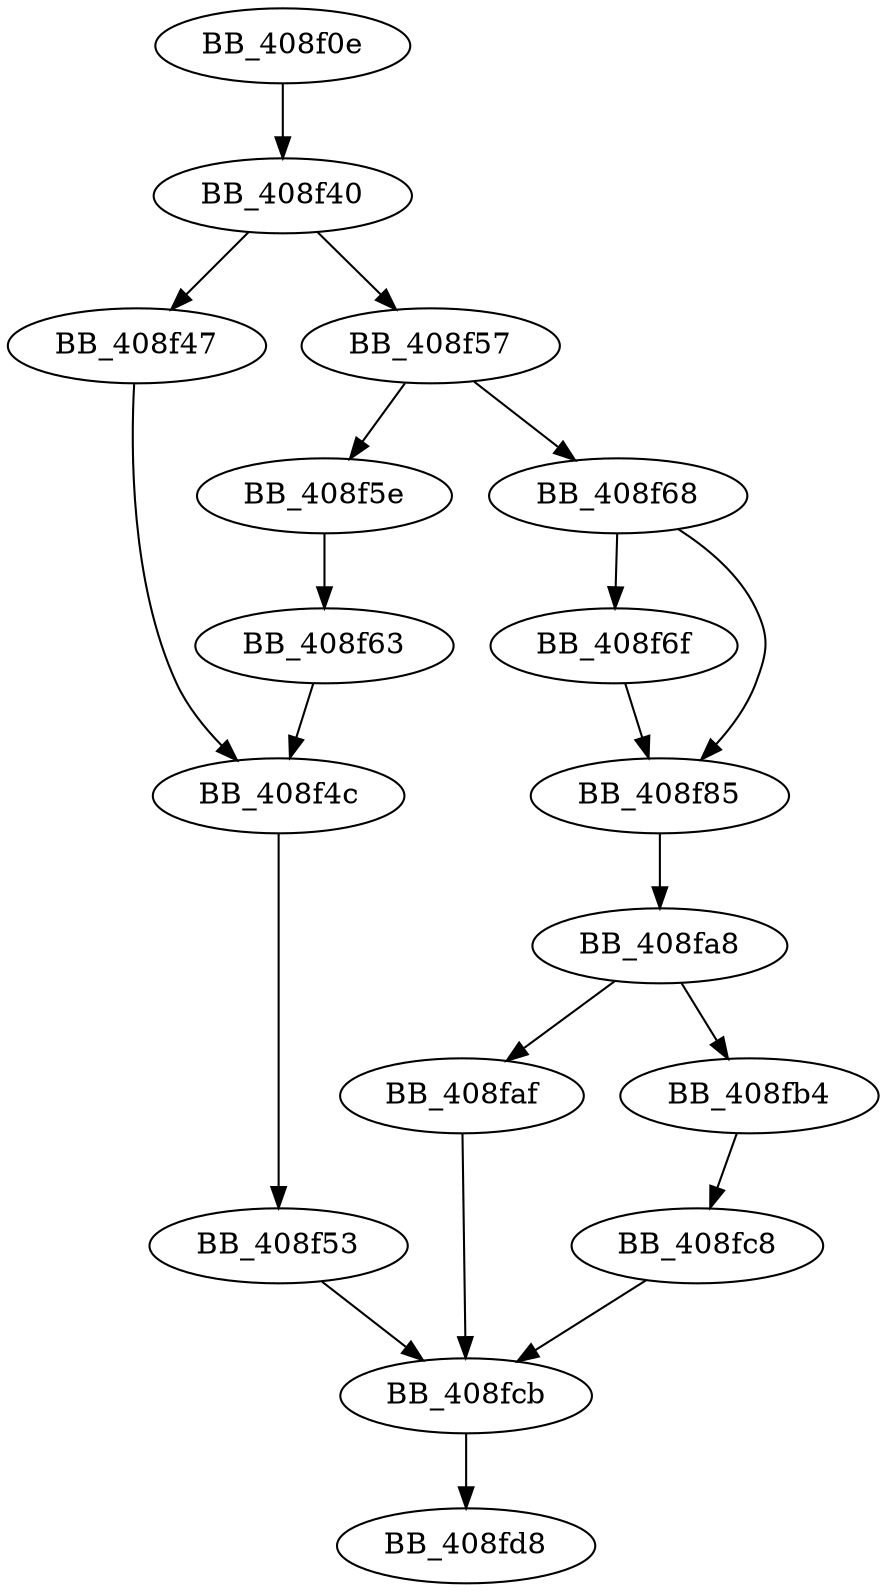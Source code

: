 DiGraph __cftoe_l{
BB_408f0e->BB_408f40
BB_408f40->BB_408f47
BB_408f40->BB_408f57
BB_408f47->BB_408f4c
BB_408f4c->BB_408f53
BB_408f53->BB_408fcb
BB_408f57->BB_408f5e
BB_408f57->BB_408f68
BB_408f5e->BB_408f63
BB_408f63->BB_408f4c
BB_408f68->BB_408f6f
BB_408f68->BB_408f85
BB_408f6f->BB_408f85
BB_408f85->BB_408fa8
BB_408fa8->BB_408faf
BB_408fa8->BB_408fb4
BB_408faf->BB_408fcb
BB_408fb4->BB_408fc8
BB_408fc8->BB_408fcb
BB_408fcb->BB_408fd8
}
